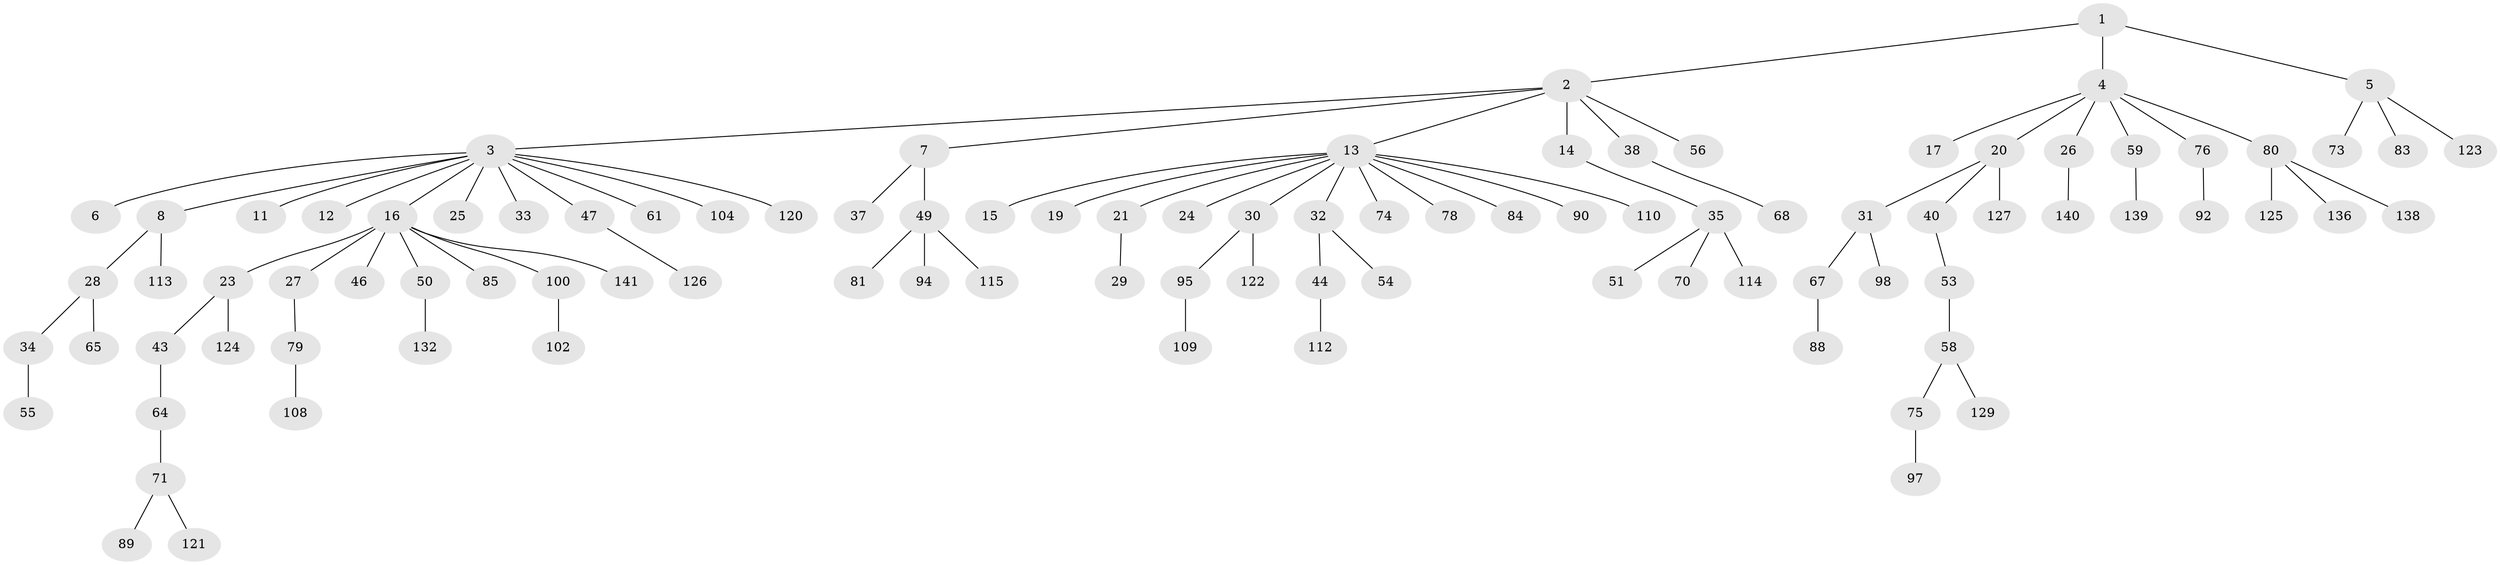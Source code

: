 // Generated by graph-tools (version 1.1) at 2025/24/03/03/25 07:24:04]
// undirected, 98 vertices, 97 edges
graph export_dot {
graph [start="1"]
  node [color=gray90,style=filled];
  1;
  2 [super="+42"];
  3 [super="+9"];
  4 [super="+10"];
  5 [super="+117"];
  6 [super="+118"];
  7;
  8 [super="+22"];
  11;
  12 [super="+96"];
  13 [super="+18"];
  14 [super="+91"];
  15 [super="+137"];
  16 [super="+62"];
  17;
  19 [super="+134"];
  20 [super="+39"];
  21 [super="+77"];
  23 [super="+36"];
  24;
  25 [super="+52"];
  26 [super="+57"];
  27 [super="+41"];
  28 [super="+45"];
  29;
  30 [super="+72"];
  31 [super="+99"];
  32;
  33 [super="+87"];
  34 [super="+48"];
  35 [super="+63"];
  37 [super="+130"];
  38 [super="+131"];
  40 [super="+66"];
  43 [super="+135"];
  44 [super="+111"];
  46;
  47 [super="+101"];
  49 [super="+69"];
  50 [super="+86"];
  51;
  53;
  54 [super="+105"];
  55;
  56;
  58 [super="+60"];
  59 [super="+106"];
  61 [super="+133"];
  64;
  65;
  67;
  68 [super="+107"];
  70;
  71 [super="+82"];
  73;
  74 [super="+116"];
  75 [super="+93"];
  76;
  78;
  79;
  80 [super="+119"];
  81;
  83;
  84;
  85;
  88;
  89;
  90;
  92;
  94;
  95;
  97;
  98;
  100;
  102 [super="+103"];
  104;
  108;
  109;
  110;
  112;
  113;
  114;
  115;
  120;
  121;
  122;
  123 [super="+128"];
  124;
  125;
  126;
  127;
  129;
  132;
  136;
  138;
  139;
  140;
  141;
  1 -- 2;
  1 -- 4;
  1 -- 5;
  2 -- 3;
  2 -- 7;
  2 -- 13;
  2 -- 14;
  2 -- 38;
  2 -- 56;
  3 -- 6;
  3 -- 8;
  3 -- 11;
  3 -- 104;
  3 -- 120;
  3 -- 16;
  3 -- 33;
  3 -- 25;
  3 -- 12;
  3 -- 61;
  3 -- 47;
  4 -- 17;
  4 -- 20;
  4 -- 26;
  4 -- 59;
  4 -- 80;
  4 -- 76;
  5 -- 73;
  5 -- 83;
  5 -- 123;
  7 -- 37;
  7 -- 49;
  8 -- 28;
  8 -- 113;
  13 -- 15;
  13 -- 19;
  13 -- 24;
  13 -- 30;
  13 -- 32;
  13 -- 84;
  13 -- 90;
  13 -- 21;
  13 -- 78;
  13 -- 74;
  13 -- 110;
  14 -- 35;
  16 -- 23;
  16 -- 27;
  16 -- 46;
  16 -- 50;
  16 -- 100;
  16 -- 141;
  16 -- 85;
  20 -- 31;
  20 -- 40;
  20 -- 127;
  21 -- 29;
  23 -- 43;
  23 -- 124;
  26 -- 140;
  27 -- 79;
  28 -- 34;
  28 -- 65;
  30 -- 122;
  30 -- 95;
  31 -- 67;
  31 -- 98;
  32 -- 44;
  32 -- 54;
  34 -- 55;
  35 -- 51;
  35 -- 114;
  35 -- 70;
  38 -- 68;
  40 -- 53;
  43 -- 64;
  44 -- 112;
  47 -- 126;
  49 -- 94;
  49 -- 81;
  49 -- 115;
  50 -- 132;
  53 -- 58;
  58 -- 75;
  58 -- 129;
  59 -- 139;
  64 -- 71;
  67 -- 88;
  71 -- 89;
  71 -- 121;
  75 -- 97;
  76 -- 92;
  79 -- 108;
  80 -- 125;
  80 -- 138;
  80 -- 136;
  95 -- 109;
  100 -- 102;
}
